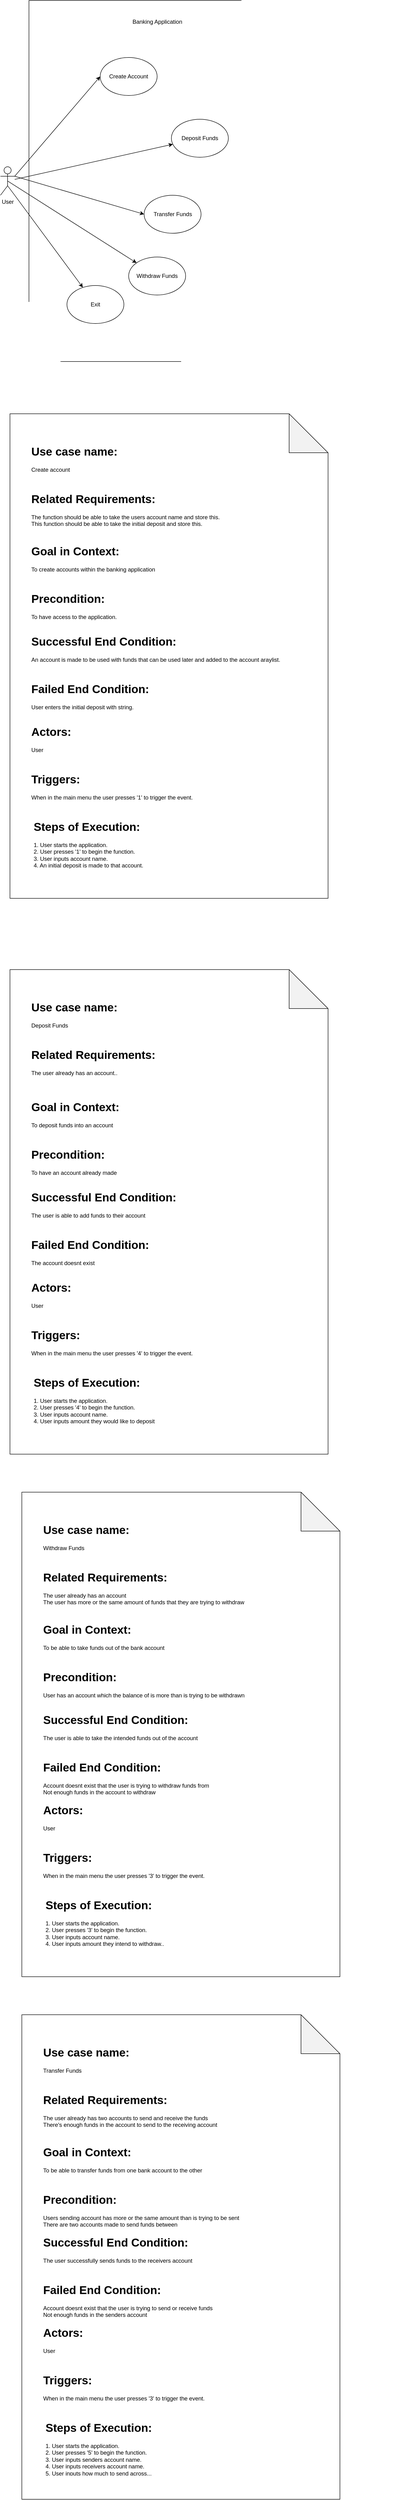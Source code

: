 <mxfile version="21.1.1" type="device">
  <diagram id="-yvvxdIRiSZqIgFsMrdo" name="Page-1">
    <mxGraphModel dx="1309" dy="603" grid="1" gridSize="10" guides="1" tooltips="1" connect="1" arrows="1" fold="1" page="1" pageScale="1" pageWidth="850" pageHeight="1100" math="0" shadow="0">
      <root>
        <mxCell id="0" />
        <mxCell id="1" parent="0" />
        <mxCell id="62" value="" style="shape=note;whiteSpace=wrap;html=1;backgroundOutline=1;darkOpacity=0.05;fillColor=none;size=82;" parent="1" vertex="1">
          <mxGeometry x="40" y="930" width="670" height="1020" as="geometry" />
        </mxCell>
        <mxCell id="38" value="" style="rounded=0;whiteSpace=wrap;html=1;" parent="1" vertex="1">
          <mxGeometry x="80" y="60" width="540" height="760" as="geometry" />
        </mxCell>
        <mxCell id="9" style="edgeStyle=none;html=1;exitX=1;exitY=0.333;exitDx=0;exitDy=0;exitPerimeter=0;entryX=0;entryY=0.5;entryDx=0;entryDy=0;" parent="1" source="2" target="11" edge="1">
          <mxGeometry relative="1" as="geometry">
            <mxPoint x="150" y="190" as="targetPoint" />
          </mxGeometry>
        </mxCell>
        <mxCell id="12" style="edgeStyle=none;html=1;exitX=0.5;exitY=0.5;exitDx=0;exitDy=0;exitPerimeter=0;" parent="1" source="2" target="13" edge="1">
          <mxGeometry relative="1" as="geometry">
            <mxPoint x="160" y="290" as="targetPoint" />
          </mxGeometry>
        </mxCell>
        <mxCell id="21" style="edgeStyle=none;html=1;" parent="1" source="2" target="22" edge="1">
          <mxGeometry relative="1" as="geometry">
            <mxPoint x="260" y="450" as="targetPoint" />
          </mxGeometry>
        </mxCell>
        <mxCell id="23" style="edgeStyle=none;html=1;exitX=1;exitY=1;exitDx=0;exitDy=0;exitPerimeter=0;" parent="1" source="2" target="24" edge="1">
          <mxGeometry relative="1" as="geometry">
            <mxPoint x="180" y="580" as="targetPoint" />
          </mxGeometry>
        </mxCell>
        <mxCell id="49" style="edgeStyle=none;html=1;exitX=1;exitY=0.333;exitDx=0;exitDy=0;exitPerimeter=0;entryX=0;entryY=0.5;entryDx=0;entryDy=0;" parent="1" source="2" target="48" edge="1">
          <mxGeometry relative="1" as="geometry" />
        </mxCell>
        <object label="User" id="2">
          <mxCell style="shape=umlActor;verticalLabelPosition=bottom;verticalAlign=top;html=1;outlineConnect=0;" parent="1" vertex="1">
            <mxGeometry x="20" y="410" width="30" height="60" as="geometry" />
          </mxCell>
        </object>
        <mxCell id="11" value="Create Account" style="ellipse;whiteSpace=wrap;html=1;" parent="1" vertex="1">
          <mxGeometry x="230" y="180" width="120" height="80" as="geometry" />
        </mxCell>
        <mxCell id="13" value="Withdraw Funds" style="ellipse;whiteSpace=wrap;html=1;" parent="1" vertex="1">
          <mxGeometry x="290" y="600" width="120" height="80" as="geometry" />
        </mxCell>
        <mxCell id="22" value="Deposit Funds" style="ellipse;whiteSpace=wrap;html=1;" parent="1" vertex="1">
          <mxGeometry x="380" y="310" width="120" height="80" as="geometry" />
        </mxCell>
        <mxCell id="24" value="Exit" style="ellipse;whiteSpace=wrap;html=1;" parent="1" vertex="1">
          <mxGeometry x="160" y="660" width="120" height="80" as="geometry" />
        </mxCell>
        <mxCell id="39" value="Banking Application" style="text;html=1;strokeColor=none;fillColor=none;align=center;verticalAlign=middle;whiteSpace=wrap;rounded=0;" parent="1" vertex="1">
          <mxGeometry x="237.5" y="90" width="225" height="30" as="geometry" />
        </mxCell>
        <mxCell id="41" value="&lt;h1&gt;Use case name:&lt;/h1&gt;&lt;p&gt;Create account&lt;/p&gt;" style="text;html=1;strokeColor=none;fillColor=none;spacing=5;spacingTop=-20;whiteSpace=wrap;overflow=hidden;rounded=0;" parent="1" vertex="1">
          <mxGeometry x="80" y="990" width="540" height="90" as="geometry" />
        </mxCell>
        <mxCell id="43" value="&lt;h1&gt;Goal in Context:&lt;/h1&gt;&lt;div&gt;To create accounts within the banking application&lt;/div&gt;" style="text;html=1;strokeColor=none;fillColor=none;spacing=5;spacingTop=-20;whiteSpace=wrap;overflow=hidden;rounded=0;" parent="1" vertex="1">
          <mxGeometry x="80" y="1200" width="740" height="120" as="geometry" />
        </mxCell>
        <mxCell id="44" value="&lt;h1&gt;Successful End Condition:&lt;/h1&gt;&lt;div&gt;An account is made to be used with funds that can be used later and added to the account araylist.&lt;/div&gt;" style="text;html=1;strokeColor=none;fillColor=none;spacing=5;spacingTop=-20;whiteSpace=wrap;overflow=hidden;rounded=0;" parent="1" vertex="1">
          <mxGeometry x="80" y="1390" width="740" height="120" as="geometry" />
        </mxCell>
        <mxCell id="45" value="&lt;h1&gt;Precondition:&lt;/h1&gt;&lt;div&gt;To have access to the application.&lt;/div&gt;" style="text;html=1;strokeColor=none;fillColor=none;spacing=5;spacingTop=-20;whiteSpace=wrap;overflow=hidden;rounded=0;" parent="1" vertex="1">
          <mxGeometry x="80" y="1300" width="740" height="120" as="geometry" />
        </mxCell>
        <mxCell id="48" value="Transfer Funds" style="ellipse;whiteSpace=wrap;html=1;" parent="1" vertex="1">
          <mxGeometry x="322.5" y="470" width="120" height="80" as="geometry" />
        </mxCell>
        <mxCell id="55" value="&lt;h1&gt;Related Requirements:&lt;/h1&gt;&lt;div&gt;The function should be able to take the users account name and store this.&lt;/div&gt;&lt;div&gt;This function should be able to take the initial deposit and store this.&lt;/div&gt;" style="text;html=1;strokeColor=none;fillColor=none;spacing=5;spacingTop=-20;whiteSpace=wrap;overflow=hidden;rounded=0;" parent="1" vertex="1">
          <mxGeometry x="80" y="1090" width="740" height="110" as="geometry" />
        </mxCell>
        <mxCell id="56" value="&lt;h1&gt;Failed End Condition:&lt;/h1&gt;&lt;div&gt;User enters the initial deposit with string.&lt;/div&gt;" style="text;html=1;strokeColor=none;fillColor=none;spacing=5;spacingTop=-20;whiteSpace=wrap;overflow=hidden;rounded=0;" parent="1" vertex="1">
          <mxGeometry x="80" y="1490" width="740" height="120" as="geometry" />
        </mxCell>
        <mxCell id="57" value="&lt;h1&gt;Actors:&lt;/h1&gt;&lt;div&gt;User&lt;/div&gt;" style="text;html=1;strokeColor=none;fillColor=none;spacing=5;spacingTop=-20;whiteSpace=wrap;overflow=hidden;rounded=0;" parent="1" vertex="1">
          <mxGeometry x="80" y="1580" width="740" height="120" as="geometry" />
        </mxCell>
        <mxCell id="58" value="&lt;h1&gt;Triggers:&lt;/h1&gt;&lt;div&gt;When in the main menu the user presses &#39;1&#39; to trigger the event.&lt;/div&gt;" style="text;html=1;strokeColor=none;fillColor=none;spacing=5;spacingTop=-20;whiteSpace=wrap;overflow=hidden;rounded=0;" parent="1" vertex="1">
          <mxGeometry x="80" y="1680" width="740" height="120" as="geometry" />
        </mxCell>
        <mxCell id="59" value="&lt;h1&gt;Steps of Execution:&lt;/h1&gt;&lt;div&gt;1. User starts the application.&lt;/div&gt;&lt;div&gt;2. User presses &#39;1&#39; to begin the function.&lt;/div&gt;&lt;div&gt;3. User inputs account name.&lt;/div&gt;&lt;div&gt;4. An initial deposit is made to that account.&lt;/div&gt;" style="text;html=1;strokeColor=none;fillColor=none;spacing=5;spacingTop=-20;whiteSpace=wrap;overflow=hidden;rounded=0;" parent="1" vertex="1">
          <mxGeometry x="85" y="1780" width="740" height="120" as="geometry" />
        </mxCell>
        <mxCell id="72" value="" style="shape=note;whiteSpace=wrap;html=1;backgroundOutline=1;darkOpacity=0.05;fillColor=none;size=82;" parent="1" vertex="1">
          <mxGeometry x="40" y="2100" width="670" height="1020" as="geometry" />
        </mxCell>
        <mxCell id="73" value="&lt;h1&gt;Use case name:&lt;/h1&gt;&lt;p&gt;Deposit Funds&lt;/p&gt;" style="text;html=1;strokeColor=none;fillColor=none;spacing=5;spacingTop=-20;whiteSpace=wrap;overflow=hidden;rounded=0;" parent="1" vertex="1">
          <mxGeometry x="80" y="2160" width="540" height="90" as="geometry" />
        </mxCell>
        <mxCell id="74" value="&lt;h1&gt;Goal in Context:&lt;/h1&gt;&lt;div&gt;To deposit funds into an account&lt;/div&gt;" style="text;html=1;strokeColor=none;fillColor=none;spacing=5;spacingTop=-20;whiteSpace=wrap;overflow=hidden;rounded=0;" parent="1" vertex="1">
          <mxGeometry x="80" y="2370" width="740" height="120" as="geometry" />
        </mxCell>
        <mxCell id="75" value="&lt;h1&gt;Successful End Condition:&lt;/h1&gt;&lt;div&gt;The user is able to add funds to their account&lt;/div&gt;" style="text;html=1;strokeColor=none;fillColor=none;spacing=5;spacingTop=-20;whiteSpace=wrap;overflow=hidden;rounded=0;" parent="1" vertex="1">
          <mxGeometry x="80" y="2560" width="740" height="120" as="geometry" />
        </mxCell>
        <mxCell id="76" value="&lt;h1&gt;Precondition:&lt;/h1&gt;&lt;div&gt;To have an account already made&lt;/div&gt;" style="text;html=1;strokeColor=none;fillColor=none;spacing=5;spacingTop=-20;whiteSpace=wrap;overflow=hidden;rounded=0;" parent="1" vertex="1">
          <mxGeometry x="80" y="2470" width="740" height="120" as="geometry" />
        </mxCell>
        <mxCell id="77" value="&lt;h1&gt;Related Requirements:&lt;/h1&gt;&lt;div&gt;&lt;span style=&quot;background-color: initial;&quot;&gt;The user already has an account..&lt;/span&gt;&lt;br&gt;&lt;/div&gt;" style="text;html=1;strokeColor=none;fillColor=none;spacing=5;spacingTop=-20;whiteSpace=wrap;overflow=hidden;rounded=0;" parent="1" vertex="1">
          <mxGeometry x="80" y="2260" width="740" height="120" as="geometry" />
        </mxCell>
        <mxCell id="78" value="&lt;h1&gt;Failed End Condition:&lt;/h1&gt;&lt;div&gt;The account doesnt exist&lt;/div&gt;" style="text;html=1;strokeColor=none;fillColor=none;spacing=5;spacingTop=-20;whiteSpace=wrap;overflow=hidden;rounded=0;" parent="1" vertex="1">
          <mxGeometry x="80" y="2660" width="740" height="120" as="geometry" />
        </mxCell>
        <mxCell id="79" value="&lt;h1&gt;Actors:&lt;/h1&gt;&lt;div&gt;User&lt;/div&gt;" style="text;html=1;strokeColor=none;fillColor=none;spacing=5;spacingTop=-20;whiteSpace=wrap;overflow=hidden;rounded=0;" parent="1" vertex="1">
          <mxGeometry x="80" y="2750" width="740" height="120" as="geometry" />
        </mxCell>
        <mxCell id="80" value="&lt;h1&gt;Triggers:&lt;/h1&gt;&lt;div&gt;When in the main menu the user presses &#39;4&#39; to trigger the event.&lt;/div&gt;" style="text;html=1;strokeColor=none;fillColor=none;spacing=5;spacingTop=-20;whiteSpace=wrap;overflow=hidden;rounded=0;" parent="1" vertex="1">
          <mxGeometry x="80" y="2850" width="740" height="120" as="geometry" />
        </mxCell>
        <mxCell id="81" value="&lt;h1&gt;Steps of Execution:&lt;/h1&gt;&lt;div&gt;1. User starts the application.&lt;/div&gt;&lt;div&gt;2. User presses &#39;4&#39; to begin the function.&lt;/div&gt;&lt;div&gt;3. User inputs account name.&lt;/div&gt;&lt;div&gt;4. User inputs amount they would like to deposit&lt;/div&gt;" style="text;html=1;strokeColor=none;fillColor=none;spacing=5;spacingTop=-20;whiteSpace=wrap;overflow=hidden;rounded=0;" parent="1" vertex="1">
          <mxGeometry x="85" y="2950" width="740" height="120" as="geometry" />
        </mxCell>
        <mxCell id="fE3r5vND9ugYVDHuOzda-81" value="" style="shape=note;whiteSpace=wrap;html=1;backgroundOutline=1;darkOpacity=0.05;fillColor=none;size=82;" vertex="1" parent="1">
          <mxGeometry x="65" y="3200" width="670" height="1020" as="geometry" />
        </mxCell>
        <mxCell id="fE3r5vND9ugYVDHuOzda-82" value="&lt;h1&gt;Use case name:&lt;/h1&gt;&lt;p&gt;Withdraw Funds&lt;/p&gt;" style="text;html=1;strokeColor=none;fillColor=none;spacing=5;spacingTop=-20;whiteSpace=wrap;overflow=hidden;rounded=0;" vertex="1" parent="1">
          <mxGeometry x="105" y="3260" width="540" height="90" as="geometry" />
        </mxCell>
        <mxCell id="fE3r5vND9ugYVDHuOzda-83" value="&lt;h1&gt;Goal in Context:&lt;/h1&gt;&lt;div&gt;To be able to take funds out of the bank account&lt;/div&gt;" style="text;html=1;strokeColor=none;fillColor=none;spacing=5;spacingTop=-20;whiteSpace=wrap;overflow=hidden;rounded=0;" vertex="1" parent="1">
          <mxGeometry x="105" y="3470" width="740" height="120" as="geometry" />
        </mxCell>
        <mxCell id="fE3r5vND9ugYVDHuOzda-84" value="&lt;h1&gt;Successful End Condition:&lt;/h1&gt;&lt;div&gt;The user is able to take the intended funds out of the account&lt;/div&gt;" style="text;html=1;strokeColor=none;fillColor=none;spacing=5;spacingTop=-20;whiteSpace=wrap;overflow=hidden;rounded=0;" vertex="1" parent="1">
          <mxGeometry x="105" y="3660" width="740" height="120" as="geometry" />
        </mxCell>
        <mxCell id="fE3r5vND9ugYVDHuOzda-85" value="&lt;h1&gt;Precondition:&lt;/h1&gt;&lt;div&gt;User has an account which the balance of is more than is trying to be withdrawn&lt;/div&gt;" style="text;html=1;strokeColor=none;fillColor=none;spacing=5;spacingTop=-20;whiteSpace=wrap;overflow=hidden;rounded=0;" vertex="1" parent="1">
          <mxGeometry x="105" y="3570" width="740" height="120" as="geometry" />
        </mxCell>
        <mxCell id="fE3r5vND9ugYVDHuOzda-86" value="&lt;h1&gt;Related Requirements:&lt;/h1&gt;&lt;div&gt;The user already has an account&lt;/div&gt;&lt;div&gt;The user has more or the same amount of funds that they are trying to withdraw&lt;/div&gt;" style="text;html=1;strokeColor=none;fillColor=none;spacing=5;spacingTop=-20;whiteSpace=wrap;overflow=hidden;rounded=0;" vertex="1" parent="1">
          <mxGeometry x="105" y="3360" width="740" height="120" as="geometry" />
        </mxCell>
        <mxCell id="fE3r5vND9ugYVDHuOzda-87" value="&lt;h1&gt;Failed End Condition:&lt;/h1&gt;&lt;div&gt;Account doesnt exist that the user is trying to withdraw funds from&lt;/div&gt;&lt;div&gt;Not enough funds in the account to withdraw&lt;/div&gt;" style="text;html=1;strokeColor=none;fillColor=none;spacing=5;spacingTop=-20;whiteSpace=wrap;overflow=hidden;rounded=0;" vertex="1" parent="1">
          <mxGeometry x="105" y="3760" width="740" height="120" as="geometry" />
        </mxCell>
        <mxCell id="fE3r5vND9ugYVDHuOzda-88" value="&lt;h1&gt;Actors:&lt;/h1&gt;&lt;div&gt;User&lt;/div&gt;" style="text;html=1;strokeColor=none;fillColor=none;spacing=5;spacingTop=-20;whiteSpace=wrap;overflow=hidden;rounded=0;" vertex="1" parent="1">
          <mxGeometry x="105" y="3850" width="740" height="120" as="geometry" />
        </mxCell>
        <mxCell id="fE3r5vND9ugYVDHuOzda-89" value="&lt;h1&gt;Triggers:&lt;/h1&gt;&lt;div&gt;When in the main menu the user presses &#39;3&#39; to trigger the event.&lt;/div&gt;" style="text;html=1;strokeColor=none;fillColor=none;spacing=5;spacingTop=-20;whiteSpace=wrap;overflow=hidden;rounded=0;" vertex="1" parent="1">
          <mxGeometry x="105" y="3950" width="740" height="120" as="geometry" />
        </mxCell>
        <mxCell id="fE3r5vND9ugYVDHuOzda-90" value="&lt;h1&gt;Steps of Execution:&lt;/h1&gt;&lt;div&gt;1. User starts the application.&lt;/div&gt;&lt;div&gt;2. User presses &#39;3&#39; to begin the function.&lt;/div&gt;&lt;div&gt;3. User inputs account name.&lt;/div&gt;&lt;div&gt;4. User inputs amount they intend to withdraw..&lt;/div&gt;" style="text;html=1;strokeColor=none;fillColor=none;spacing=5;spacingTop=-20;whiteSpace=wrap;overflow=hidden;rounded=0;" vertex="1" parent="1">
          <mxGeometry x="110" y="4050" width="740" height="120" as="geometry" />
        </mxCell>
        <mxCell id="fE3r5vND9ugYVDHuOzda-91" value="" style="shape=note;whiteSpace=wrap;html=1;backgroundOutline=1;darkOpacity=0.05;fillColor=none;size=82;" vertex="1" parent="1">
          <mxGeometry x="65" y="4300" width="670" height="1020" as="geometry" />
        </mxCell>
        <mxCell id="fE3r5vND9ugYVDHuOzda-92" value="&lt;h1&gt;Use case name:&lt;/h1&gt;&lt;p&gt;Transfer Funds&lt;/p&gt;" style="text;html=1;strokeColor=none;fillColor=none;spacing=5;spacingTop=-20;whiteSpace=wrap;overflow=hidden;rounded=0;" vertex="1" parent="1">
          <mxGeometry x="105" y="4360" width="540" height="90" as="geometry" />
        </mxCell>
        <mxCell id="fE3r5vND9ugYVDHuOzda-93" value="&lt;h1&gt;Goal in Context:&lt;/h1&gt;&lt;div&gt;To be able to transfer funds from one bank account to the other&lt;/div&gt;" style="text;html=1;strokeColor=none;fillColor=none;spacing=5;spacingTop=-20;whiteSpace=wrap;overflow=hidden;rounded=0;" vertex="1" parent="1">
          <mxGeometry x="105" y="4570" width="740" height="120" as="geometry" />
        </mxCell>
        <mxCell id="fE3r5vND9ugYVDHuOzda-94" value="&lt;h1&gt;Successful End Condition:&lt;/h1&gt;&lt;div&gt;The user successfully sends funds to the receivers account&lt;/div&gt;" style="text;html=1;strokeColor=none;fillColor=none;spacing=5;spacingTop=-20;whiteSpace=wrap;overflow=hidden;rounded=0;" vertex="1" parent="1">
          <mxGeometry x="105" y="4760" width="740" height="120" as="geometry" />
        </mxCell>
        <mxCell id="fE3r5vND9ugYVDHuOzda-95" value="&lt;h1&gt;Precondition:&lt;/h1&gt;&lt;div&gt;Users sending account has more or the same amount than is trying to be sent&lt;/div&gt;&lt;div&gt;There are two accounts made to send funds between&lt;/div&gt;" style="text;html=1;strokeColor=none;fillColor=none;spacing=5;spacingTop=-20;whiteSpace=wrap;overflow=hidden;rounded=0;" vertex="1" parent="1">
          <mxGeometry x="105" y="4670" width="740" height="120" as="geometry" />
        </mxCell>
        <mxCell id="fE3r5vND9ugYVDHuOzda-96" value="&lt;h1&gt;Related Requirements:&lt;/h1&gt;&lt;div&gt;The user already has two accounts to send and receive the funds&lt;/div&gt;&lt;div&gt;There&#39;s enough funds in the account to send to the receiving account&lt;/div&gt;" style="text;html=1;strokeColor=none;fillColor=none;spacing=5;spacingTop=-20;whiteSpace=wrap;overflow=hidden;rounded=0;" vertex="1" parent="1">
          <mxGeometry x="105" y="4460" width="740" height="120" as="geometry" />
        </mxCell>
        <mxCell id="fE3r5vND9ugYVDHuOzda-97" value="&lt;h1&gt;Failed End Condition:&lt;/h1&gt;&lt;div&gt;Account doesnt exist that the user is trying to send or receive funds&amp;nbsp;&lt;/div&gt;&lt;div&gt;Not enough funds in the senders account&lt;/div&gt;" style="text;html=1;strokeColor=none;fillColor=none;spacing=5;spacingTop=-20;whiteSpace=wrap;overflow=hidden;rounded=0;" vertex="1" parent="1">
          <mxGeometry x="105" y="4860" width="740" height="120" as="geometry" />
        </mxCell>
        <mxCell id="fE3r5vND9ugYVDHuOzda-98" value="&lt;h1&gt;Actors:&lt;/h1&gt;&lt;div&gt;User&lt;/div&gt;" style="text;html=1;strokeColor=none;fillColor=none;spacing=5;spacingTop=-20;whiteSpace=wrap;overflow=hidden;rounded=0;" vertex="1" parent="1">
          <mxGeometry x="105" y="4950" width="740" height="120" as="geometry" />
        </mxCell>
        <mxCell id="fE3r5vND9ugYVDHuOzda-99" value="&lt;h1&gt;Triggers:&lt;/h1&gt;&lt;div&gt;When in the main menu the user presses &#39;3&#39; to trigger the event.&lt;/div&gt;" style="text;html=1;strokeColor=none;fillColor=none;spacing=5;spacingTop=-20;whiteSpace=wrap;overflow=hidden;rounded=0;" vertex="1" parent="1">
          <mxGeometry x="105" y="5050" width="740" height="120" as="geometry" />
        </mxCell>
        <mxCell id="fE3r5vND9ugYVDHuOzda-100" value="&lt;h1&gt;Steps of Execution:&lt;/h1&gt;&lt;div&gt;1. User starts the application.&lt;/div&gt;&lt;div&gt;2. User presses &#39;5&#39; to begin the function.&lt;/div&gt;&lt;div&gt;3. User inputs senders account name.&lt;/div&gt;&lt;div&gt;4. User inputs receivers account name.&lt;/div&gt;&lt;div&gt;5. User inputs how much to send across...&lt;/div&gt;" style="text;html=1;strokeColor=none;fillColor=none;spacing=5;spacingTop=-20;whiteSpace=wrap;overflow=hidden;rounded=0;" vertex="1" parent="1">
          <mxGeometry x="110" y="5150" width="740" height="120" as="geometry" />
        </mxCell>
      </root>
    </mxGraphModel>
  </diagram>
</mxfile>
